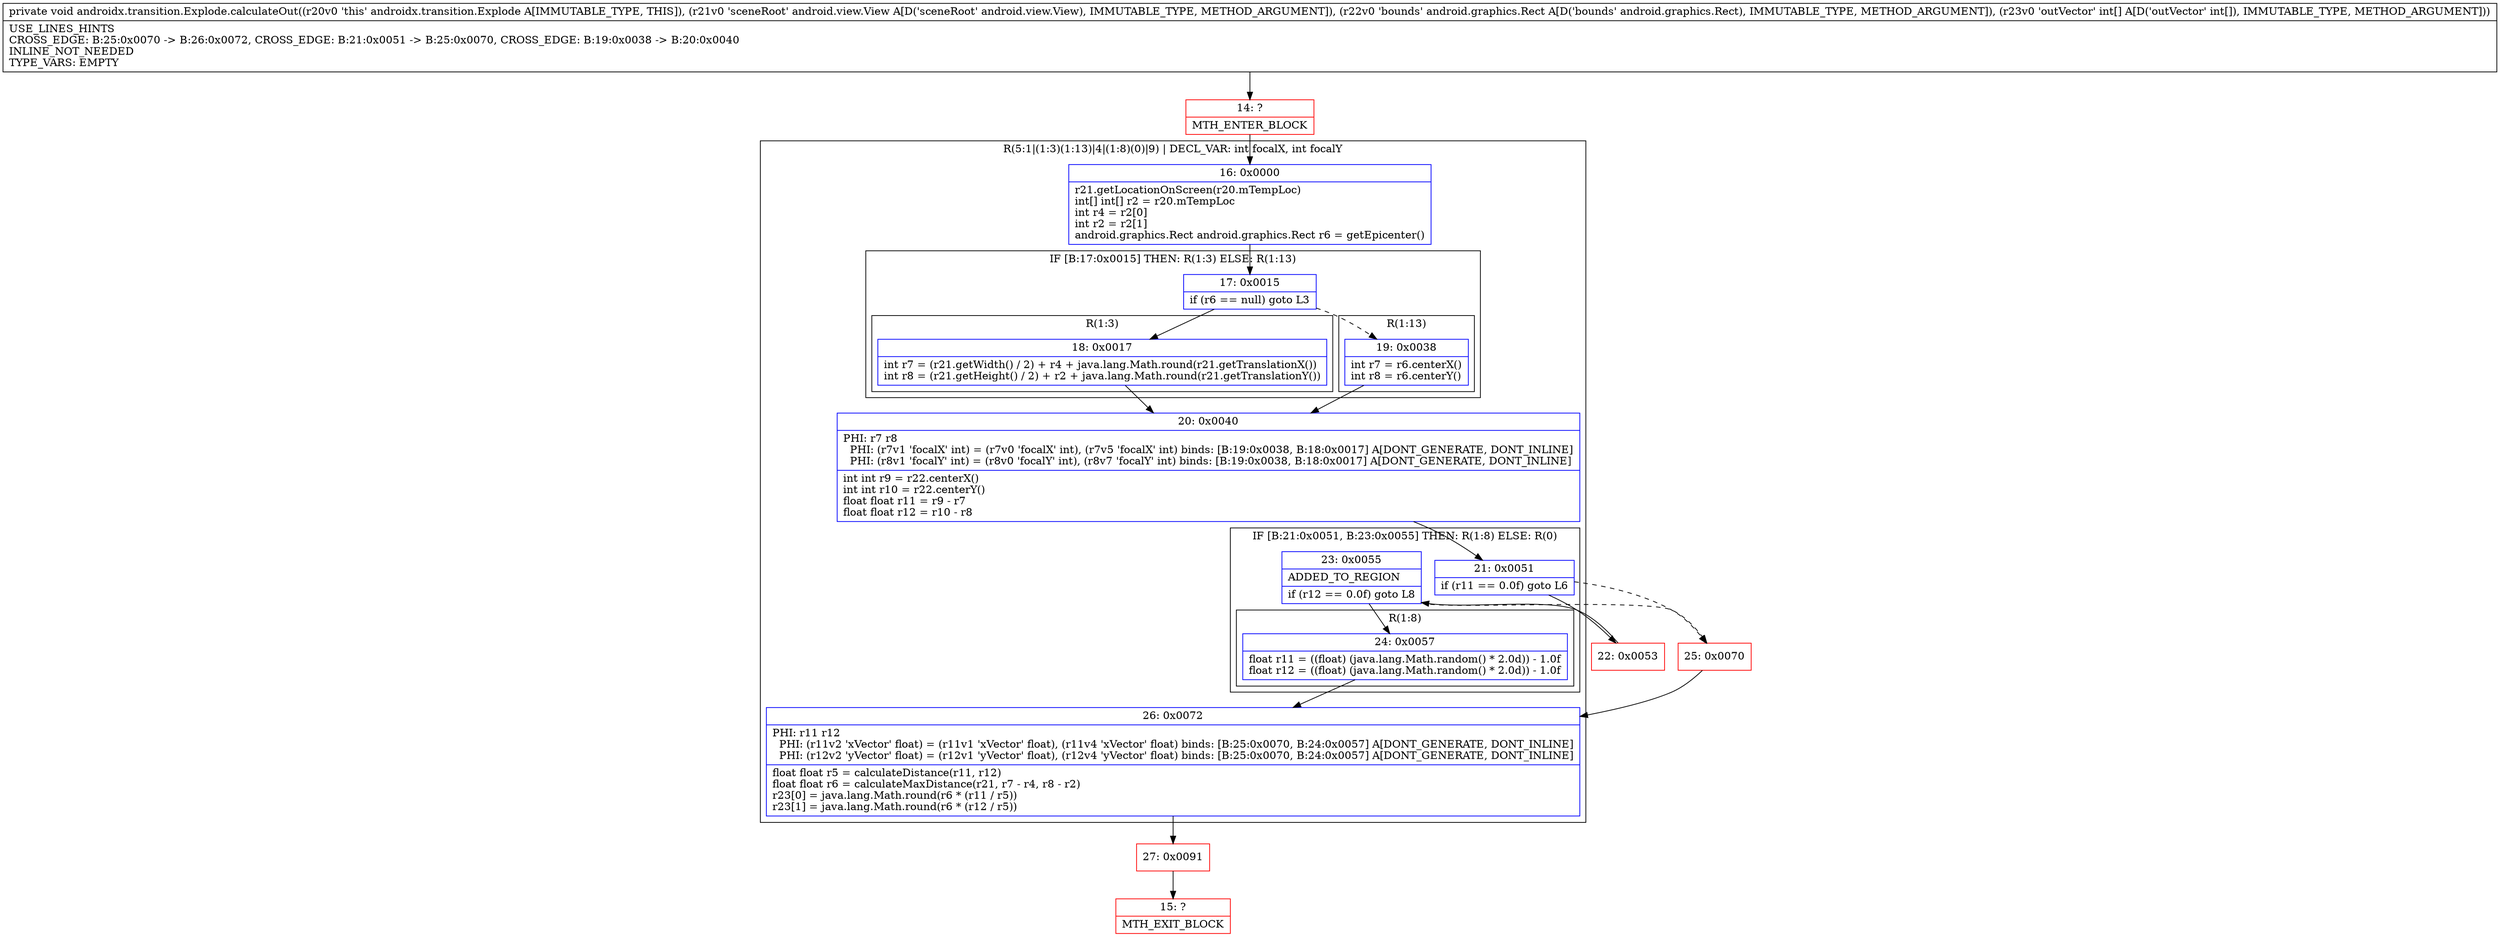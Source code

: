 digraph "CFG forandroidx.transition.Explode.calculateOut(Landroid\/view\/View;Landroid\/graphics\/Rect;[I)V" {
subgraph cluster_Region_2042599353 {
label = "R(5:1|(1:3)(1:13)|4|(1:8)(0)|9) | DECL_VAR: int focalX, int focalY\l";
node [shape=record,color=blue];
Node_16 [shape=record,label="{16\:\ 0x0000|r21.getLocationOnScreen(r20.mTempLoc)\lint[] int[] r2 = r20.mTempLoc\lint r4 = r2[0]\lint r2 = r2[1]\landroid.graphics.Rect android.graphics.Rect r6 = getEpicenter()\l}"];
subgraph cluster_IfRegion_17888752 {
label = "IF [B:17:0x0015] THEN: R(1:3) ELSE: R(1:13)";
node [shape=record,color=blue];
Node_17 [shape=record,label="{17\:\ 0x0015|if (r6 == null) goto L3\l}"];
subgraph cluster_Region_1347987928 {
label = "R(1:3)";
node [shape=record,color=blue];
Node_18 [shape=record,label="{18\:\ 0x0017|int r7 = (r21.getWidth() \/ 2) + r4 + java.lang.Math.round(r21.getTranslationX())\lint r8 = (r21.getHeight() \/ 2) + r2 + java.lang.Math.round(r21.getTranslationY())\l}"];
}
subgraph cluster_Region_2105866066 {
label = "R(1:13)";
node [shape=record,color=blue];
Node_19 [shape=record,label="{19\:\ 0x0038|int r7 = r6.centerX()\lint r8 = r6.centerY()\l}"];
}
}
Node_20 [shape=record,label="{20\:\ 0x0040|PHI: r7 r8 \l  PHI: (r7v1 'focalX' int) = (r7v0 'focalX' int), (r7v5 'focalX' int) binds: [B:19:0x0038, B:18:0x0017] A[DONT_GENERATE, DONT_INLINE]\l  PHI: (r8v1 'focalY' int) = (r8v0 'focalY' int), (r8v7 'focalY' int) binds: [B:19:0x0038, B:18:0x0017] A[DONT_GENERATE, DONT_INLINE]\l|int int r9 = r22.centerX()\lint int r10 = r22.centerY()\lfloat float r11 = r9 \- r7\lfloat float r12 = r10 \- r8\l}"];
subgraph cluster_IfRegion_1837159845 {
label = "IF [B:21:0x0051, B:23:0x0055] THEN: R(1:8) ELSE: R(0)";
node [shape=record,color=blue];
Node_21 [shape=record,label="{21\:\ 0x0051|if (r11 == 0.0f) goto L6\l}"];
Node_23 [shape=record,label="{23\:\ 0x0055|ADDED_TO_REGION\l|if (r12 == 0.0f) goto L8\l}"];
subgraph cluster_Region_2021893380 {
label = "R(1:8)";
node [shape=record,color=blue];
Node_24 [shape=record,label="{24\:\ 0x0057|float r11 = ((float) (java.lang.Math.random() * 2.0d)) \- 1.0f\lfloat r12 = ((float) (java.lang.Math.random() * 2.0d)) \- 1.0f\l}"];
}
subgraph cluster_Region_1625424281 {
label = "R(0)";
node [shape=record,color=blue];
}
}
Node_26 [shape=record,label="{26\:\ 0x0072|PHI: r11 r12 \l  PHI: (r11v2 'xVector' float) = (r11v1 'xVector' float), (r11v4 'xVector' float) binds: [B:25:0x0070, B:24:0x0057] A[DONT_GENERATE, DONT_INLINE]\l  PHI: (r12v2 'yVector' float) = (r12v1 'yVector' float), (r12v4 'yVector' float) binds: [B:25:0x0070, B:24:0x0057] A[DONT_GENERATE, DONT_INLINE]\l|float float r5 = calculateDistance(r11, r12)\lfloat float r6 = calculateMaxDistance(r21, r7 \- r4, r8 \- r2)\lr23[0] = java.lang.Math.round(r6 * (r11 \/ r5))\lr23[1] = java.lang.Math.round(r6 * (r12 \/ r5))\l}"];
}
Node_14 [shape=record,color=red,label="{14\:\ ?|MTH_ENTER_BLOCK\l}"];
Node_22 [shape=record,color=red,label="{22\:\ 0x0053}"];
Node_27 [shape=record,color=red,label="{27\:\ 0x0091}"];
Node_15 [shape=record,color=red,label="{15\:\ ?|MTH_EXIT_BLOCK\l}"];
Node_25 [shape=record,color=red,label="{25\:\ 0x0070}"];
MethodNode[shape=record,label="{private void androidx.transition.Explode.calculateOut((r20v0 'this' androidx.transition.Explode A[IMMUTABLE_TYPE, THIS]), (r21v0 'sceneRoot' android.view.View A[D('sceneRoot' android.view.View), IMMUTABLE_TYPE, METHOD_ARGUMENT]), (r22v0 'bounds' android.graphics.Rect A[D('bounds' android.graphics.Rect), IMMUTABLE_TYPE, METHOD_ARGUMENT]), (r23v0 'outVector' int[] A[D('outVector' int[]), IMMUTABLE_TYPE, METHOD_ARGUMENT]))  | USE_LINES_HINTS\lCROSS_EDGE: B:25:0x0070 \-\> B:26:0x0072, CROSS_EDGE: B:21:0x0051 \-\> B:25:0x0070, CROSS_EDGE: B:19:0x0038 \-\> B:20:0x0040\lINLINE_NOT_NEEDED\lTYPE_VARS: EMPTY\l}"];
MethodNode -> Node_14;Node_16 -> Node_17;
Node_17 -> Node_18;
Node_17 -> Node_19[style=dashed];
Node_18 -> Node_20;
Node_19 -> Node_20;
Node_20 -> Node_21;
Node_21 -> Node_22;
Node_21 -> Node_25[style=dashed];
Node_23 -> Node_24;
Node_23 -> Node_25[style=dashed];
Node_24 -> Node_26;
Node_26 -> Node_27;
Node_14 -> Node_16;
Node_22 -> Node_23;
Node_27 -> Node_15;
Node_25 -> Node_26;
}

